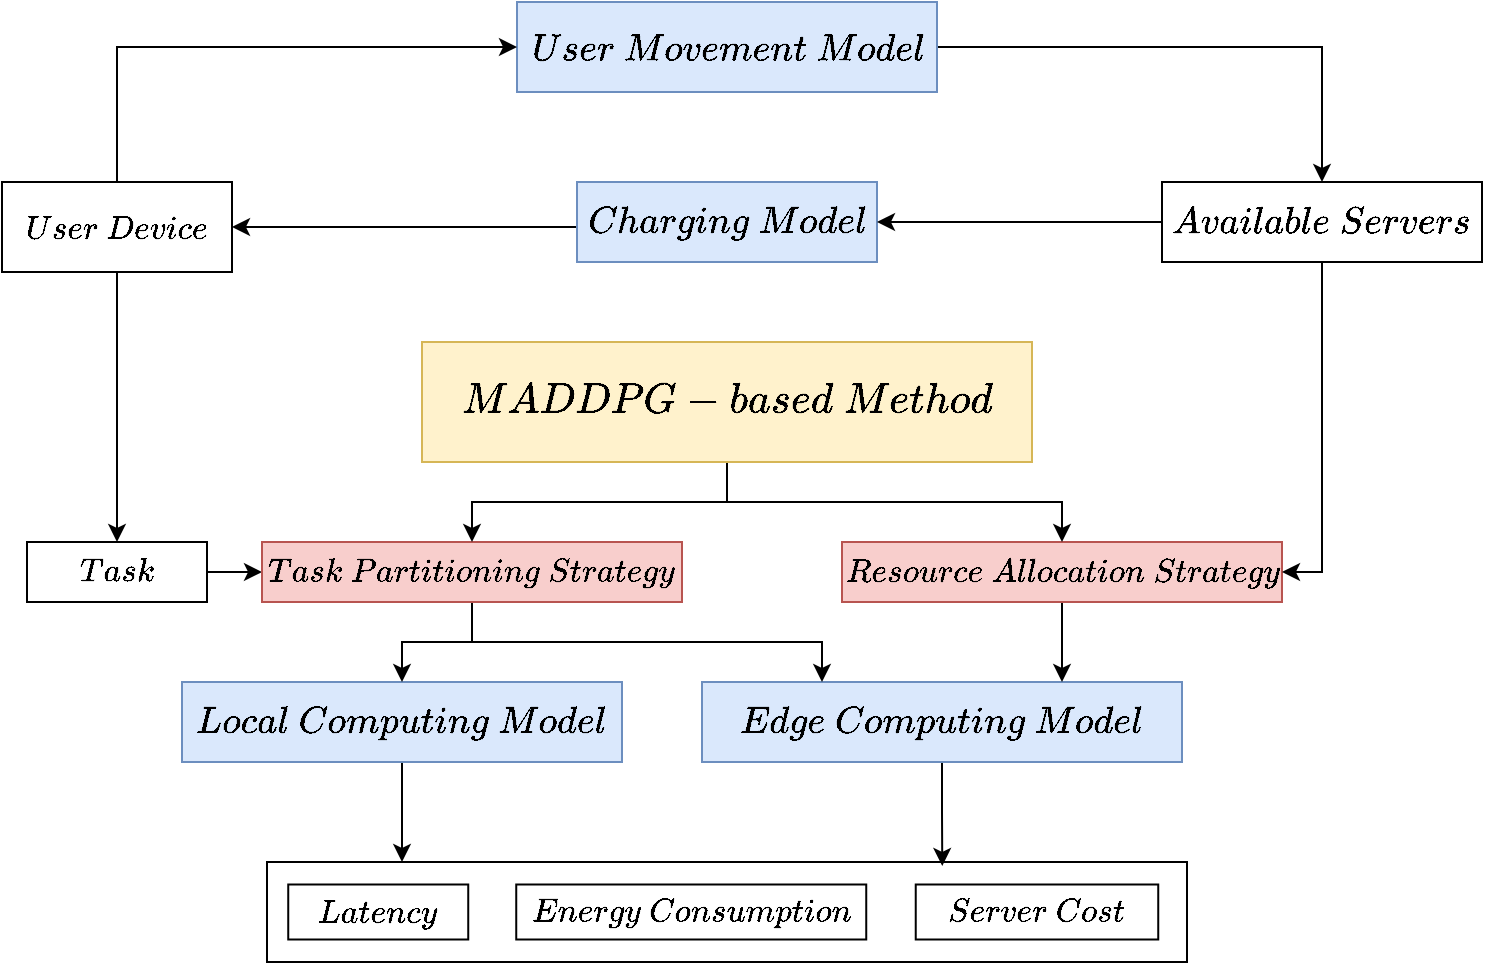 <mxfile version="20.4.2" type="github">
  <diagram id="8HXd06Zs-zNEdsr8r8aW" name="第 1 页">
    <mxGraphModel dx="1422" dy="1941" grid="1" gridSize="10" guides="1" tooltips="1" connect="1" arrows="1" fold="1" page="1" pageScale="1" pageWidth="827" pageHeight="1169" math="1" shadow="0">
      <root>
        <mxCell id="0" />
        <mxCell id="1" parent="0" />
        <mxCell id="DW0vB-UItoo3-7lF0b40-1" value="" style="rounded=0;whiteSpace=wrap;html=1;fontSize=18;" vertex="1" parent="1">
          <mxGeometry x="176.5" y="340" width="460" height="50" as="geometry" />
        </mxCell>
        <mxCell id="DW0vB-UItoo3-7lF0b40-2" value="" style="edgeStyle=orthogonalEdgeStyle;rounded=0;orthogonalLoop=1;jettySize=auto;html=1;fontSize=18;" edge="1" parent="1" source="DW0vB-UItoo3-7lF0b40-3" target="DW0vB-UItoo3-7lF0b40-23">
          <mxGeometry relative="1" as="geometry" />
        </mxCell>
        <mxCell id="DW0vB-UItoo3-7lF0b40-3" value="&lt;div&gt;&lt;font style=&quot;font-size: 16px&quot;&gt;$$ User \ Movement&amp;nbsp; \ Model $$&lt;/font&gt;&lt;/div&gt;" style="rounded=0;whiteSpace=wrap;html=1;fillColor=#dae8fc;strokeColor=#6c8ebf;" vertex="1" parent="1">
          <mxGeometry x="301.5" y="-90" width="210" height="45" as="geometry" />
        </mxCell>
        <mxCell id="DW0vB-UItoo3-7lF0b40-4" style="edgeStyle=orthogonalEdgeStyle;rounded=0;orthogonalLoop=1;jettySize=auto;html=1;entryX=1;entryY=0.5;entryDx=0;entryDy=0;fontSize=18;" edge="1" parent="1" source="DW0vB-UItoo3-7lF0b40-5" target="DW0vB-UItoo3-7lF0b40-15">
          <mxGeometry relative="1" as="geometry">
            <Array as="points">
              <mxPoint x="439" y="23" />
            </Array>
          </mxGeometry>
        </mxCell>
        <mxCell id="DW0vB-UItoo3-7lF0b40-5" value="&lt;div&gt;&lt;font style=&quot;font-size: 16px&quot;&gt;$$ Charging\&amp;nbsp; Model $$&lt;/font&gt;&lt;/div&gt;" style="rounded=0;whiteSpace=wrap;html=1;fillColor=#dae8fc;strokeColor=#6c8ebf;" vertex="1" parent="1">
          <mxGeometry x="331.5" width="150" height="40" as="geometry" />
        </mxCell>
        <mxCell id="DW0vB-UItoo3-7lF0b40-6" style="edgeStyle=orthogonalEdgeStyle;rounded=0;orthogonalLoop=1;jettySize=auto;html=1;fontSize=16;" edge="1" parent="1" source="DW0vB-UItoo3-7lF0b40-7">
          <mxGeometry relative="1" as="geometry">
            <mxPoint x="244" y="340" as="targetPoint" />
          </mxGeometry>
        </mxCell>
        <mxCell id="DW0vB-UItoo3-7lF0b40-7" value="&lt;div&gt;&lt;b&gt;&lt;font style=&quot;font-size: 16px&quot;&gt;$$ Local \ Computing \ Model $$&lt;/font&gt;&lt;/b&gt;&lt;/div&gt;" style="rounded=0;whiteSpace=wrap;html=1;fillColor=#dae8fc;strokeColor=#6c8ebf;" vertex="1" parent="1">
          <mxGeometry x="134" y="250" width="220" height="40" as="geometry" />
        </mxCell>
        <mxCell id="DW0vB-UItoo3-7lF0b40-8" style="edgeStyle=orthogonalEdgeStyle;rounded=0;orthogonalLoop=1;jettySize=auto;html=1;entryX=0.734;entryY=0.04;entryDx=0;entryDy=0;entryPerimeter=0;fontSize=16;" edge="1" parent="1" source="DW0vB-UItoo3-7lF0b40-9" target="DW0vB-UItoo3-7lF0b40-1">
          <mxGeometry relative="1" as="geometry" />
        </mxCell>
        <mxCell id="DW0vB-UItoo3-7lF0b40-9" value="&lt;div&gt;&lt;font style=&quot;font-size: 16px&quot;&gt;$$ Edge \ Computing \ Model $$&lt;/font&gt;&lt;/div&gt;" style="rounded=0;whiteSpace=wrap;html=1;fillColor=#dae8fc;strokeColor=#6c8ebf;" vertex="1" parent="1">
          <mxGeometry x="394" y="250" width="240" height="40" as="geometry" />
        </mxCell>
        <mxCell id="DW0vB-UItoo3-7lF0b40-10" value="&lt;font style=&quot;font-size: 14px&quot;&gt;$$Energy \ Consumption$$&lt;/font&gt;" style="rounded=0;whiteSpace=wrap;html=1;fontSize=18;strokeColor=default;" vertex="1" parent="1">
          <mxGeometry x="301.12" y="351.25" width="175" height="27.5" as="geometry" />
        </mxCell>
        <mxCell id="DW0vB-UItoo3-7lF0b40-11" value="" style="edgeStyle=orthogonalEdgeStyle;rounded=0;orthogonalLoop=1;jettySize=auto;html=1;fontSize=18;" edge="1" parent="1" source="DW0vB-UItoo3-7lF0b40-12" target="DW0vB-UItoo3-7lF0b40-18">
          <mxGeometry relative="1" as="geometry" />
        </mxCell>
        <mxCell id="DW0vB-UItoo3-7lF0b40-12" value="&lt;font style=&quot;font-size: 14px&quot;&gt;$$Task$$&lt;/font&gt;" style="rounded=0;whiteSpace=wrap;html=1;" vertex="1" parent="1">
          <mxGeometry x="56.5" y="180" width="90" height="30" as="geometry" />
        </mxCell>
        <mxCell id="DW0vB-UItoo3-7lF0b40-13" style="edgeStyle=orthogonalEdgeStyle;rounded=0;orthogonalLoop=1;jettySize=auto;html=1;entryX=0.5;entryY=0;entryDx=0;entryDy=0;fontSize=18;" edge="1" parent="1" source="DW0vB-UItoo3-7lF0b40-15" target="DW0vB-UItoo3-7lF0b40-12">
          <mxGeometry relative="1" as="geometry" />
        </mxCell>
        <mxCell id="DW0vB-UItoo3-7lF0b40-14" style="edgeStyle=orthogonalEdgeStyle;rounded=0;orthogonalLoop=1;jettySize=auto;html=1;entryX=0;entryY=0.5;entryDx=0;entryDy=0;fontSize=18;" edge="1" parent="1" source="DW0vB-UItoo3-7lF0b40-15" target="DW0vB-UItoo3-7lF0b40-3">
          <mxGeometry relative="1" as="geometry">
            <Array as="points">
              <mxPoint x="102" y="-67" />
            </Array>
          </mxGeometry>
        </mxCell>
        <mxCell id="DW0vB-UItoo3-7lF0b40-15" value="&lt;div&gt;&lt;font style=&quot;font-size: 14px&quot;&gt;$$ User \ Device $$&lt;/font&gt;&lt;/div&gt;" style="rounded=0;whiteSpace=wrap;html=1;" vertex="1" parent="1">
          <mxGeometry x="44" width="115" height="45" as="geometry" />
        </mxCell>
        <mxCell id="DW0vB-UItoo3-7lF0b40-16" style="edgeStyle=orthogonalEdgeStyle;rounded=0;orthogonalLoop=1;jettySize=auto;html=1;entryX=0.5;entryY=0;entryDx=0;entryDy=0;fontSize=18;" edge="1" parent="1" source="DW0vB-UItoo3-7lF0b40-18" target="DW0vB-UItoo3-7lF0b40-7">
          <mxGeometry relative="1" as="geometry" />
        </mxCell>
        <mxCell id="DW0vB-UItoo3-7lF0b40-17" style="edgeStyle=orthogonalEdgeStyle;rounded=0;orthogonalLoop=1;jettySize=auto;html=1;fontSize=18;entryX=0.25;entryY=0;entryDx=0;entryDy=0;" edge="1" parent="1" source="DW0vB-UItoo3-7lF0b40-18" target="DW0vB-UItoo3-7lF0b40-9">
          <mxGeometry relative="1" as="geometry">
            <Array as="points">
              <mxPoint x="279" y="230" />
              <mxPoint x="454" y="230" />
            </Array>
          </mxGeometry>
        </mxCell>
        <mxCell id="DW0vB-UItoo3-7lF0b40-18" value="&lt;div&gt;&lt;font style=&quot;font-size: 18px&quot;&gt;&lt;font style=&quot;font-size: 14px&quot;&gt;$$ Task \ Partitioning \ Strategy $$&lt;/font&gt;&lt;/font&gt;&lt;/div&gt;" style="rounded=0;whiteSpace=wrap;html=1;fillColor=#f8cecc;strokeColor=#b85450;" vertex="1" parent="1">
          <mxGeometry x="174" y="180" width="210" height="30" as="geometry" />
        </mxCell>
        <mxCell id="DW0vB-UItoo3-7lF0b40-19" style="edgeStyle=orthogonalEdgeStyle;rounded=0;orthogonalLoop=1;jettySize=auto;html=1;fontSize=18;entryX=0.75;entryY=0;entryDx=0;entryDy=0;" edge="1" parent="1" source="DW0vB-UItoo3-7lF0b40-20" target="DW0vB-UItoo3-7lF0b40-9">
          <mxGeometry relative="1" as="geometry">
            <mxPoint x="544" y="300" as="targetPoint" />
          </mxGeometry>
        </mxCell>
        <mxCell id="DW0vB-UItoo3-7lF0b40-20" value="&lt;div&gt;&lt;font style=&quot;font-size: 14px&quot;&gt;$$ Resource \ Allocation \ Strategy $$&lt;/font&gt;&lt;/div&gt;" style="rounded=0;whiteSpace=wrap;html=1;fillColor=#f8cecc;strokeColor=#b85450;" vertex="1" parent="1">
          <mxGeometry x="464" y="180" width="220" height="30" as="geometry" />
        </mxCell>
        <mxCell id="DW0vB-UItoo3-7lF0b40-21" value="" style="edgeStyle=orthogonalEdgeStyle;rounded=0;orthogonalLoop=1;jettySize=auto;html=1;fontSize=18;" edge="1" parent="1" source="DW0vB-UItoo3-7lF0b40-23" target="DW0vB-UItoo3-7lF0b40-20">
          <mxGeometry relative="1" as="geometry">
            <Array as="points">
              <mxPoint x="704" y="195" />
            </Array>
          </mxGeometry>
        </mxCell>
        <mxCell id="DW0vB-UItoo3-7lF0b40-22" style="edgeStyle=orthogonalEdgeStyle;rounded=0;orthogonalLoop=1;jettySize=auto;html=1;entryX=1;entryY=0.5;entryDx=0;entryDy=0;fontSize=18;" edge="1" parent="1" source="DW0vB-UItoo3-7lF0b40-23" target="DW0vB-UItoo3-7lF0b40-5">
          <mxGeometry relative="1" as="geometry">
            <Array as="points">
              <mxPoint x="614" y="20" />
              <mxPoint x="614" y="20" />
            </Array>
          </mxGeometry>
        </mxCell>
        <mxCell id="DW0vB-UItoo3-7lF0b40-23" value="$$Available \ Servers$$" style="rounded=0;whiteSpace=wrap;html=1;fontSize=16;" vertex="1" parent="1">
          <mxGeometry x="624" width="160" height="40" as="geometry" />
        </mxCell>
        <mxCell id="DW0vB-UItoo3-7lF0b40-24" value="&lt;div&gt;&lt;font style=&quot;font-size: 14px&quot;&gt;$$Server \ Cost$$&lt;/font&gt;&lt;/div&gt;" style="rounded=0;whiteSpace=wrap;html=1;fontSize=18;strokeColor=default;" vertex="1" parent="1">
          <mxGeometry x="500.87" y="351.25" width="121.25" height="27.5" as="geometry" />
        </mxCell>
        <mxCell id="DW0vB-UItoo3-7lF0b40-25" value="&lt;div&gt;&lt;font style=&quot;font-size: 14px&quot;&gt;$$ Latency$$&lt;/font&gt;&lt;/div&gt;" style="rounded=0;whiteSpace=wrap;html=1;fontSize=18;strokeColor=default;" vertex="1" parent="1">
          <mxGeometry x="187.12" y="351.25" width="90" height="27.5" as="geometry" />
        </mxCell>
        <mxCell id="DW0vB-UItoo3-7lF0b40-26" style="edgeStyle=orthogonalEdgeStyle;rounded=0;orthogonalLoop=1;jettySize=auto;html=1;entryX=0.5;entryY=0;entryDx=0;entryDy=0;fontSize=18;" edge="1" parent="1" source="DW0vB-UItoo3-7lF0b40-28" target="DW0vB-UItoo3-7lF0b40-18">
          <mxGeometry relative="1" as="geometry" />
        </mxCell>
        <mxCell id="DW0vB-UItoo3-7lF0b40-27" style="edgeStyle=orthogonalEdgeStyle;rounded=0;orthogonalLoop=1;jettySize=auto;html=1;fontSize=18;" edge="1" parent="1" source="DW0vB-UItoo3-7lF0b40-28" target="DW0vB-UItoo3-7lF0b40-20">
          <mxGeometry relative="1" as="geometry" />
        </mxCell>
        <mxCell id="DW0vB-UItoo3-7lF0b40-28" value="$$MADDPG-based \ Method$$" style="rounded=0;whiteSpace=wrap;html=1;fontSize=18;strokeColor=#d6b656;fillColor=#fff2cc;" vertex="1" parent="1">
          <mxGeometry x="254" y="80" width="305" height="60" as="geometry" />
        </mxCell>
      </root>
    </mxGraphModel>
  </diagram>
</mxfile>
